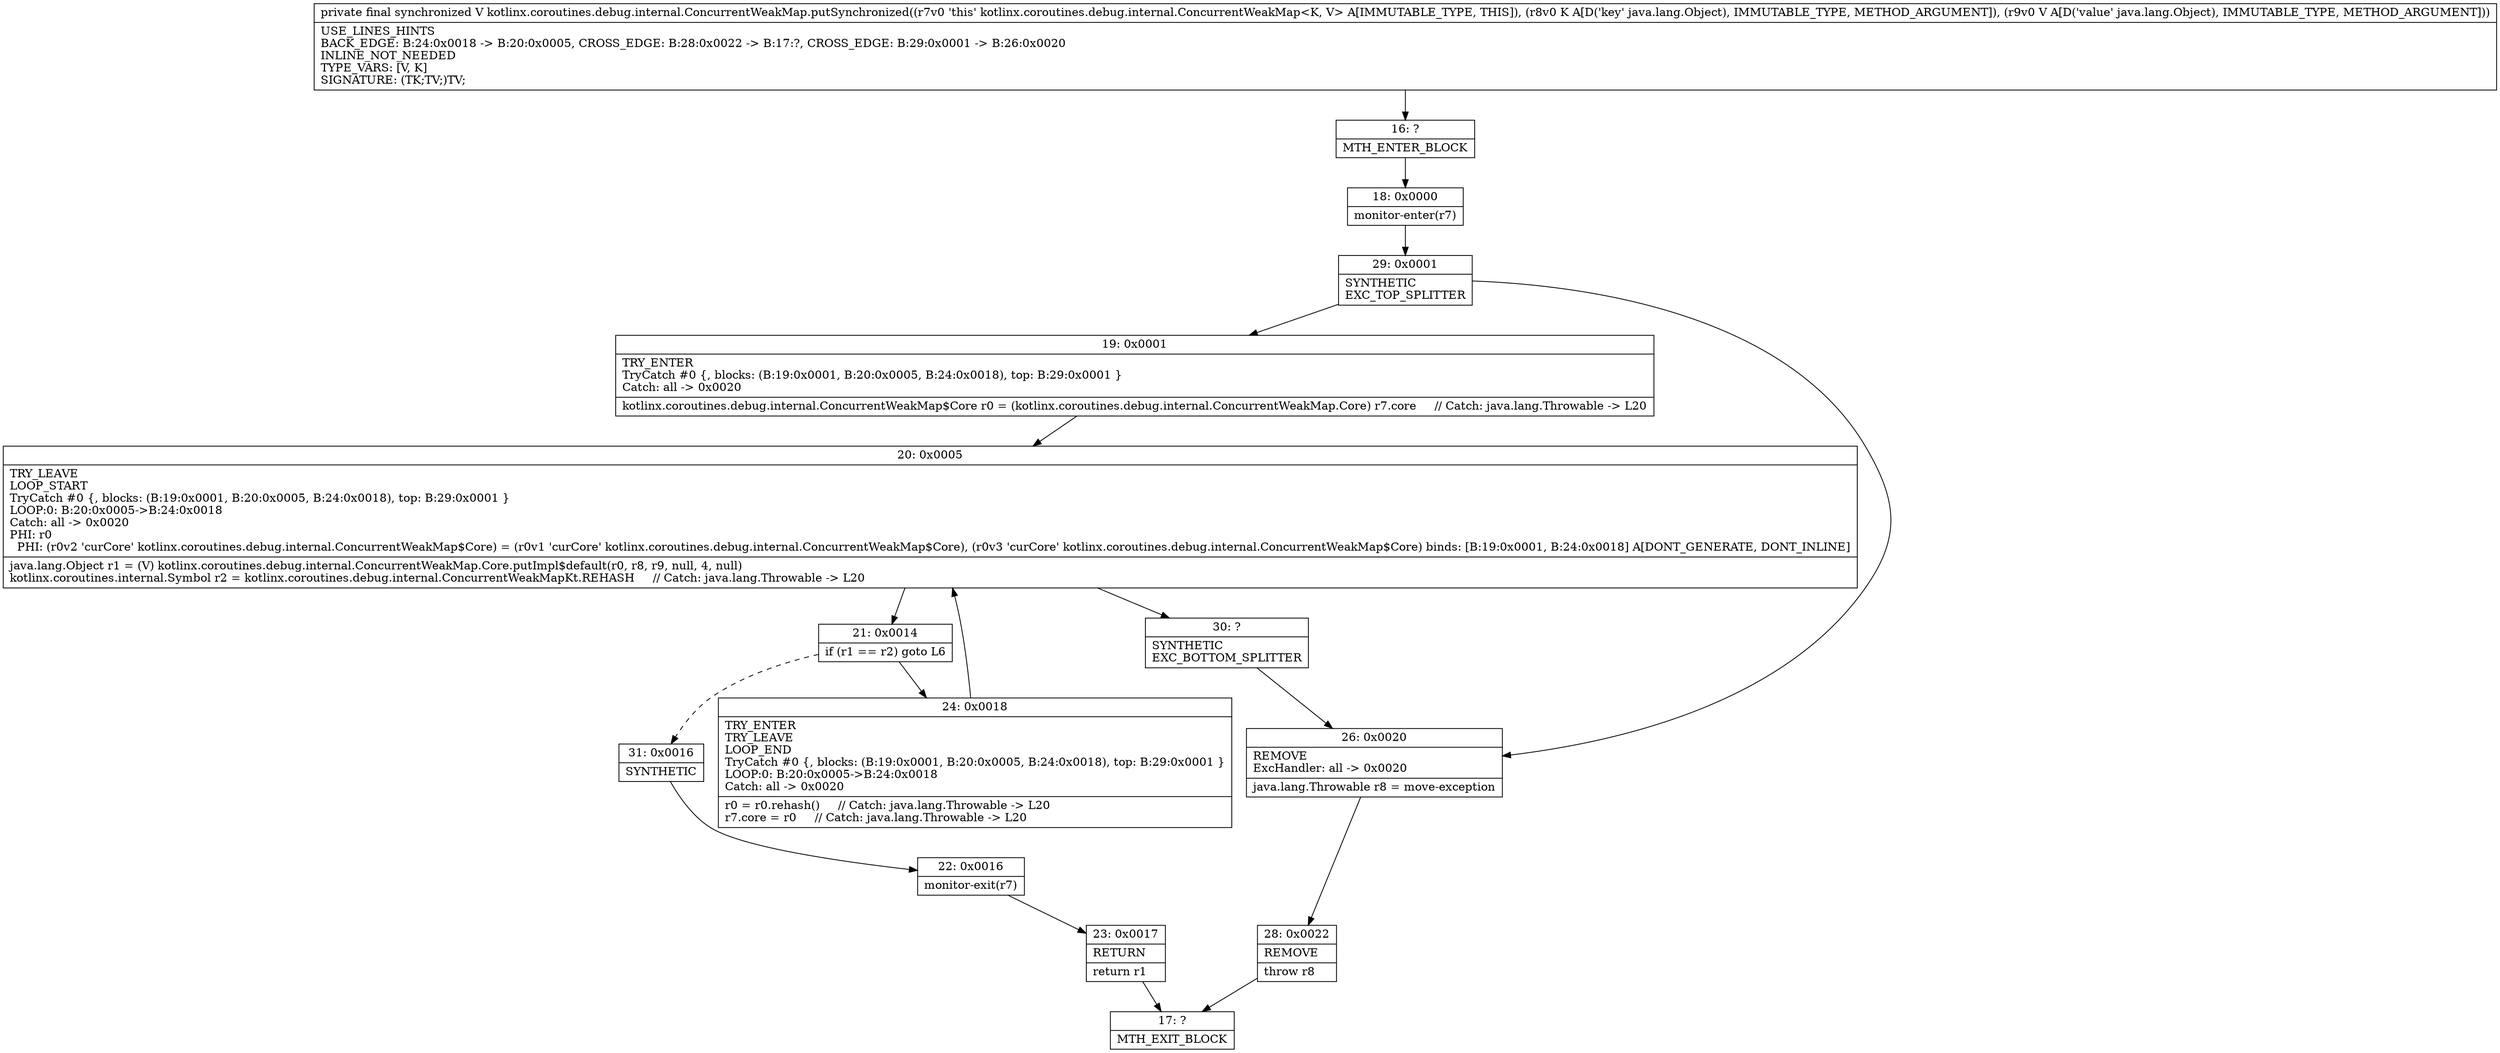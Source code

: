 digraph "CFG forkotlinx.coroutines.debug.internal.ConcurrentWeakMap.putSynchronized(Ljava\/lang\/Object;Ljava\/lang\/Object;)Ljava\/lang\/Object;" {
Node_16 [shape=record,label="{16\:\ ?|MTH_ENTER_BLOCK\l}"];
Node_18 [shape=record,label="{18\:\ 0x0000|monitor\-enter(r7)\l}"];
Node_29 [shape=record,label="{29\:\ 0x0001|SYNTHETIC\lEXC_TOP_SPLITTER\l}"];
Node_19 [shape=record,label="{19\:\ 0x0001|TRY_ENTER\lTryCatch #0 \{, blocks: (B:19:0x0001, B:20:0x0005, B:24:0x0018), top: B:29:0x0001 \}\lCatch: all \-\> 0x0020\l|kotlinx.coroutines.debug.internal.ConcurrentWeakMap$Core r0 = (kotlinx.coroutines.debug.internal.ConcurrentWeakMap.Core) r7.core     \/\/ Catch: java.lang.Throwable \-\> L20\l}"];
Node_20 [shape=record,label="{20\:\ 0x0005|TRY_LEAVE\lLOOP_START\lTryCatch #0 \{, blocks: (B:19:0x0001, B:20:0x0005, B:24:0x0018), top: B:29:0x0001 \}\lLOOP:0: B:20:0x0005\-\>B:24:0x0018\lCatch: all \-\> 0x0020\lPHI: r0 \l  PHI: (r0v2 'curCore' kotlinx.coroutines.debug.internal.ConcurrentWeakMap$Core) = (r0v1 'curCore' kotlinx.coroutines.debug.internal.ConcurrentWeakMap$Core), (r0v3 'curCore' kotlinx.coroutines.debug.internal.ConcurrentWeakMap$Core) binds: [B:19:0x0001, B:24:0x0018] A[DONT_GENERATE, DONT_INLINE]\l|java.lang.Object r1 = (V) kotlinx.coroutines.debug.internal.ConcurrentWeakMap.Core.putImpl$default(r0, r8, r9, null, 4, null)\lkotlinx.coroutines.internal.Symbol r2 = kotlinx.coroutines.debug.internal.ConcurrentWeakMapKt.REHASH     \/\/ Catch: java.lang.Throwable \-\> L20\l}"];
Node_21 [shape=record,label="{21\:\ 0x0014|if (r1 == r2) goto L6\l}"];
Node_24 [shape=record,label="{24\:\ 0x0018|TRY_ENTER\lTRY_LEAVE\lLOOP_END\lTryCatch #0 \{, blocks: (B:19:0x0001, B:20:0x0005, B:24:0x0018), top: B:29:0x0001 \}\lLOOP:0: B:20:0x0005\-\>B:24:0x0018\lCatch: all \-\> 0x0020\l|r0 = r0.rehash()     \/\/ Catch: java.lang.Throwable \-\> L20\lr7.core = r0     \/\/ Catch: java.lang.Throwable \-\> L20\l}"];
Node_31 [shape=record,label="{31\:\ 0x0016|SYNTHETIC\l}"];
Node_22 [shape=record,label="{22\:\ 0x0016|monitor\-exit(r7)\l}"];
Node_23 [shape=record,label="{23\:\ 0x0017|RETURN\l|return r1\l}"];
Node_17 [shape=record,label="{17\:\ ?|MTH_EXIT_BLOCK\l}"];
Node_30 [shape=record,label="{30\:\ ?|SYNTHETIC\lEXC_BOTTOM_SPLITTER\l}"];
Node_26 [shape=record,label="{26\:\ 0x0020|REMOVE\lExcHandler: all \-\> 0x0020\l|java.lang.Throwable r8 = move\-exception\l}"];
Node_28 [shape=record,label="{28\:\ 0x0022|REMOVE\l|throw r8\l}"];
MethodNode[shape=record,label="{private final synchronized V kotlinx.coroutines.debug.internal.ConcurrentWeakMap.putSynchronized((r7v0 'this' kotlinx.coroutines.debug.internal.ConcurrentWeakMap\<K, V\> A[IMMUTABLE_TYPE, THIS]), (r8v0 K A[D('key' java.lang.Object), IMMUTABLE_TYPE, METHOD_ARGUMENT]), (r9v0 V A[D('value' java.lang.Object), IMMUTABLE_TYPE, METHOD_ARGUMENT]))  | USE_LINES_HINTS\lBACK_EDGE: B:24:0x0018 \-\> B:20:0x0005, CROSS_EDGE: B:28:0x0022 \-\> B:17:?, CROSS_EDGE: B:29:0x0001 \-\> B:26:0x0020\lINLINE_NOT_NEEDED\lTYPE_VARS: [V, K]\lSIGNATURE: (TK;TV;)TV;\l}"];
MethodNode -> Node_16;Node_16 -> Node_18;
Node_18 -> Node_29;
Node_29 -> Node_19;
Node_29 -> Node_26;
Node_19 -> Node_20;
Node_20 -> Node_21;
Node_20 -> Node_30;
Node_21 -> Node_24;
Node_21 -> Node_31[style=dashed];
Node_24 -> Node_20;
Node_31 -> Node_22;
Node_22 -> Node_23;
Node_23 -> Node_17;
Node_30 -> Node_26;
Node_26 -> Node_28;
Node_28 -> Node_17;
}


